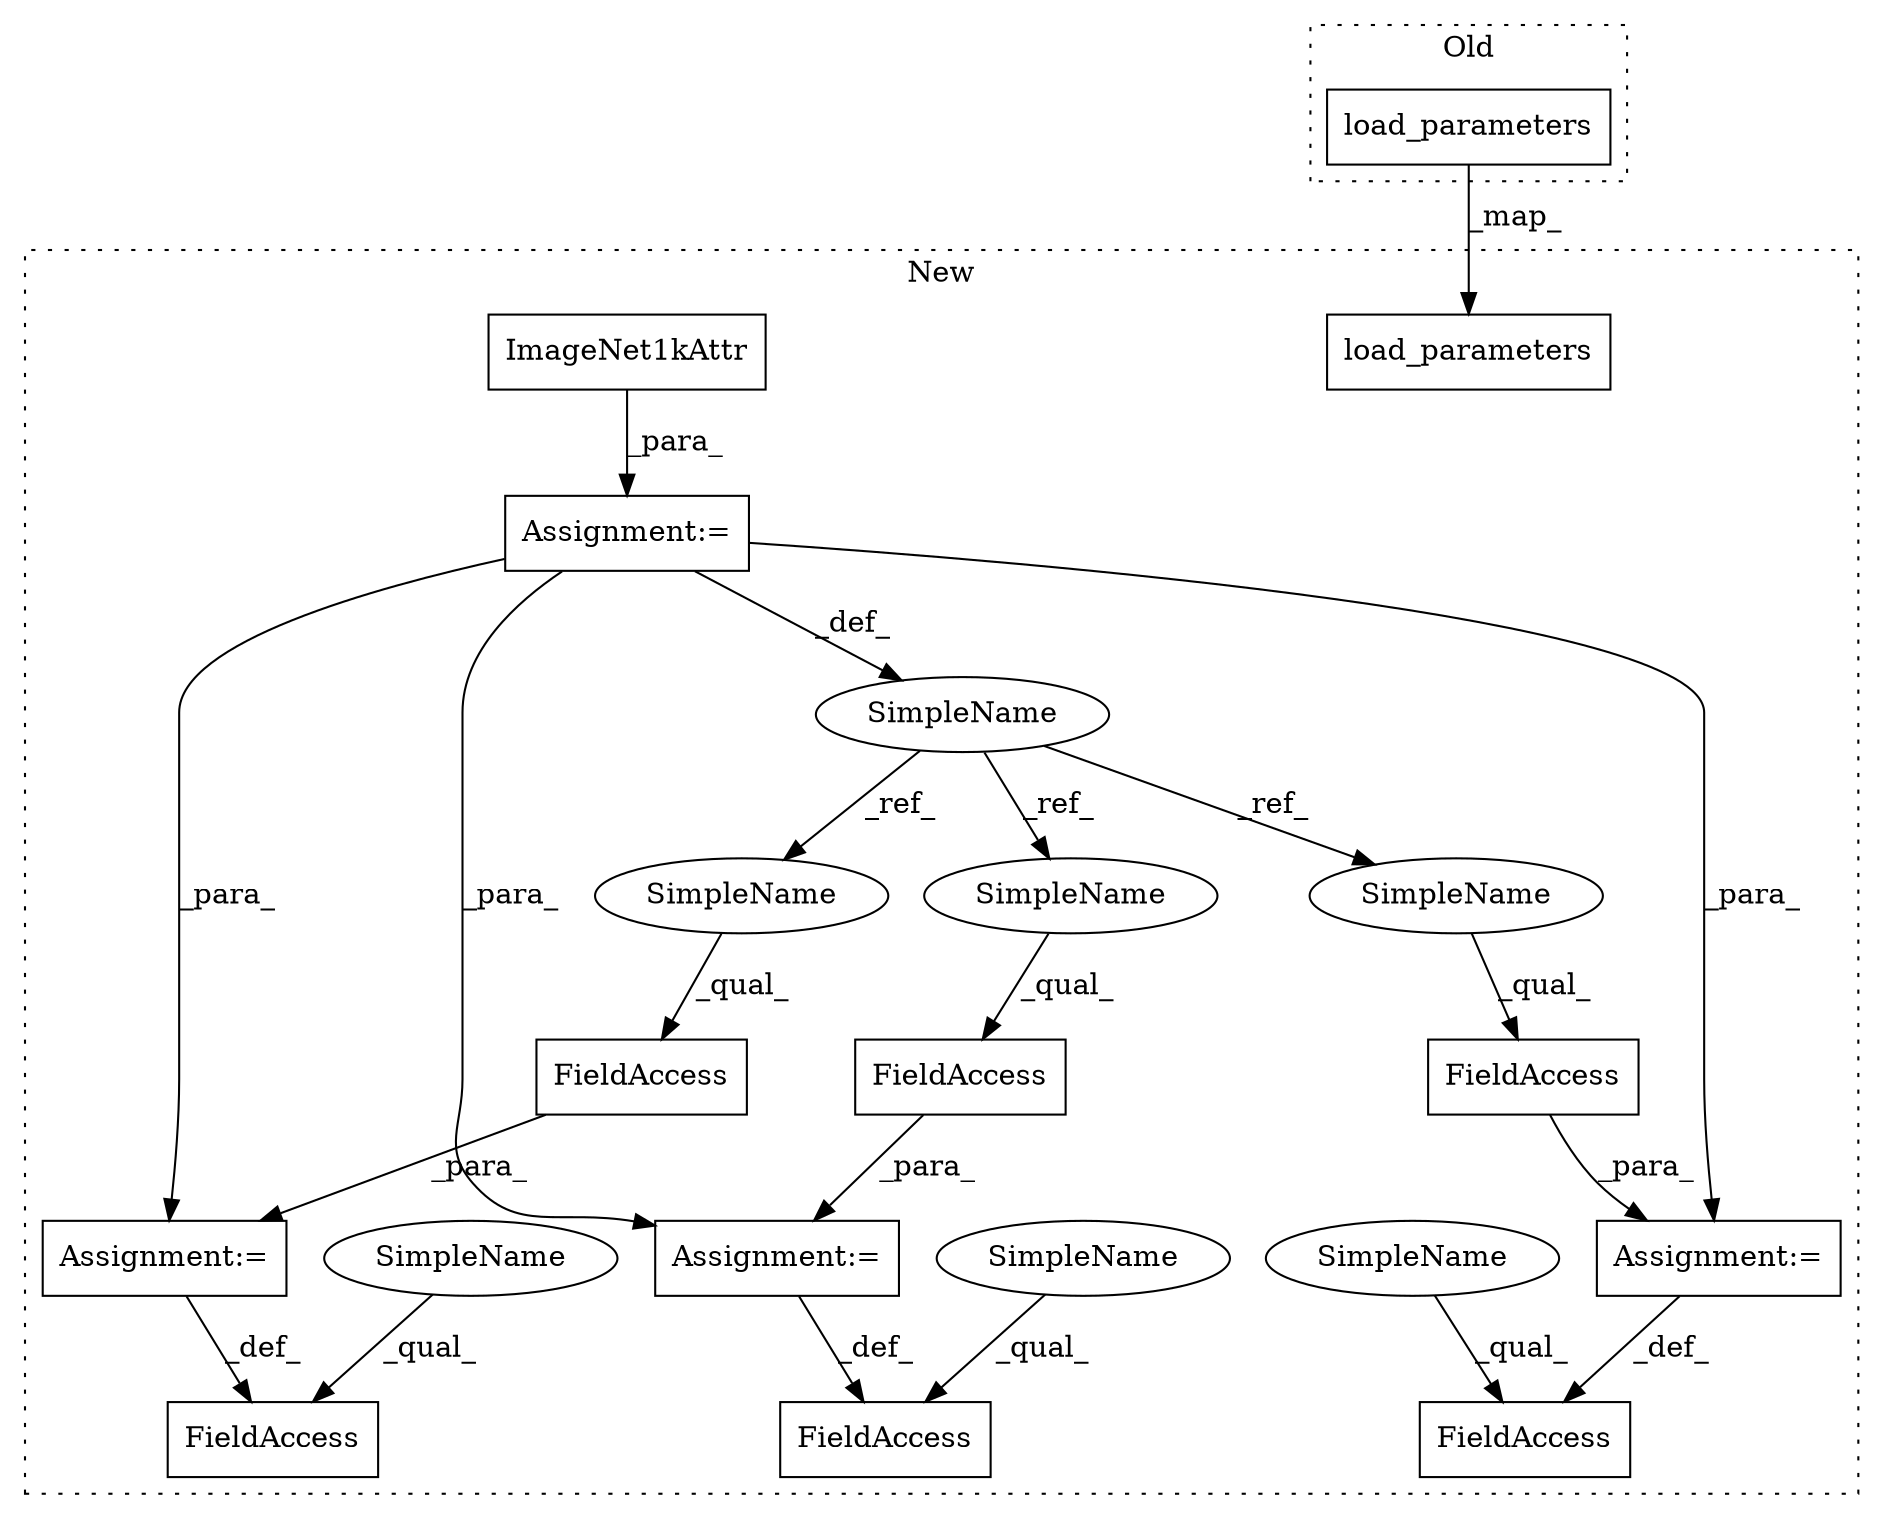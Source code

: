 digraph G {
subgraph cluster0 {
1 [label="load_parameters" a="32" s="3831,3908" l="16,1" shape="box"];
label = "Old";
style="dotted";
}
subgraph cluster1 {
2 [label="load_parameters" a="32" s="3875,3952" l="16,1" shape="box"];
3 [label="FieldAccess" a="22" s="3992" l="10" shape="box"];
4 [label="ImageNet1kAttr" a="32" s="3968" l="16" shape="box"];
5 [label="FieldAccess" a="22" s="4003" l="13" shape="box"];
6 [label="SimpleName" a="42" s="3961" l="6" shape="ellipse"];
7 [label="FieldAccess" a="22" s="4036" l="14" shape="box"];
8 [label="FieldAccess" a="22" s="4058" l="16" shape="box"];
9 [label="FieldAccess" a="22" s="4024" l="11" shape="box"];
10 [label="FieldAccess" a="22" s="4075" l="19" shape="box"];
11 [label="Assignment:=" a="7" s="3967" l="1" shape="box"];
12 [label="Assignment:=" a="7" s="4002" l="1" shape="box"];
13 [label="Assignment:=" a="7" s="4035" l="1" shape="box"];
14 [label="Assignment:=" a="7" s="4074" l="1" shape="box"];
15 [label="SimpleName" a="42" s="3992" l="3" shape="ellipse"];
16 [label="SimpleName" a="42" s="4024" l="3" shape="ellipse"];
17 [label="SimpleName" a="42" s="4058" l="3" shape="ellipse"];
18 [label="SimpleName" a="42" s="4003" l="6" shape="ellipse"];
19 [label="SimpleName" a="42" s="4075" l="6" shape="ellipse"];
20 [label="SimpleName" a="42" s="4036" l="6" shape="ellipse"];
label = "New";
style="dotted";
}
1 -> 2 [label="_map_"];
4 -> 11 [label="_para_"];
5 -> 12 [label="_para_"];
6 -> 18 [label="_ref_"];
6 -> 20 [label="_ref_"];
6 -> 19 [label="_ref_"];
7 -> 13 [label="_para_"];
10 -> 14 [label="_para_"];
11 -> 13 [label="_para_"];
11 -> 6 [label="_def_"];
11 -> 12 [label="_para_"];
11 -> 14 [label="_para_"];
12 -> 3 [label="_def_"];
13 -> 9 [label="_def_"];
14 -> 8 [label="_def_"];
15 -> 3 [label="_qual_"];
16 -> 9 [label="_qual_"];
17 -> 8 [label="_qual_"];
18 -> 5 [label="_qual_"];
19 -> 10 [label="_qual_"];
20 -> 7 [label="_qual_"];
}